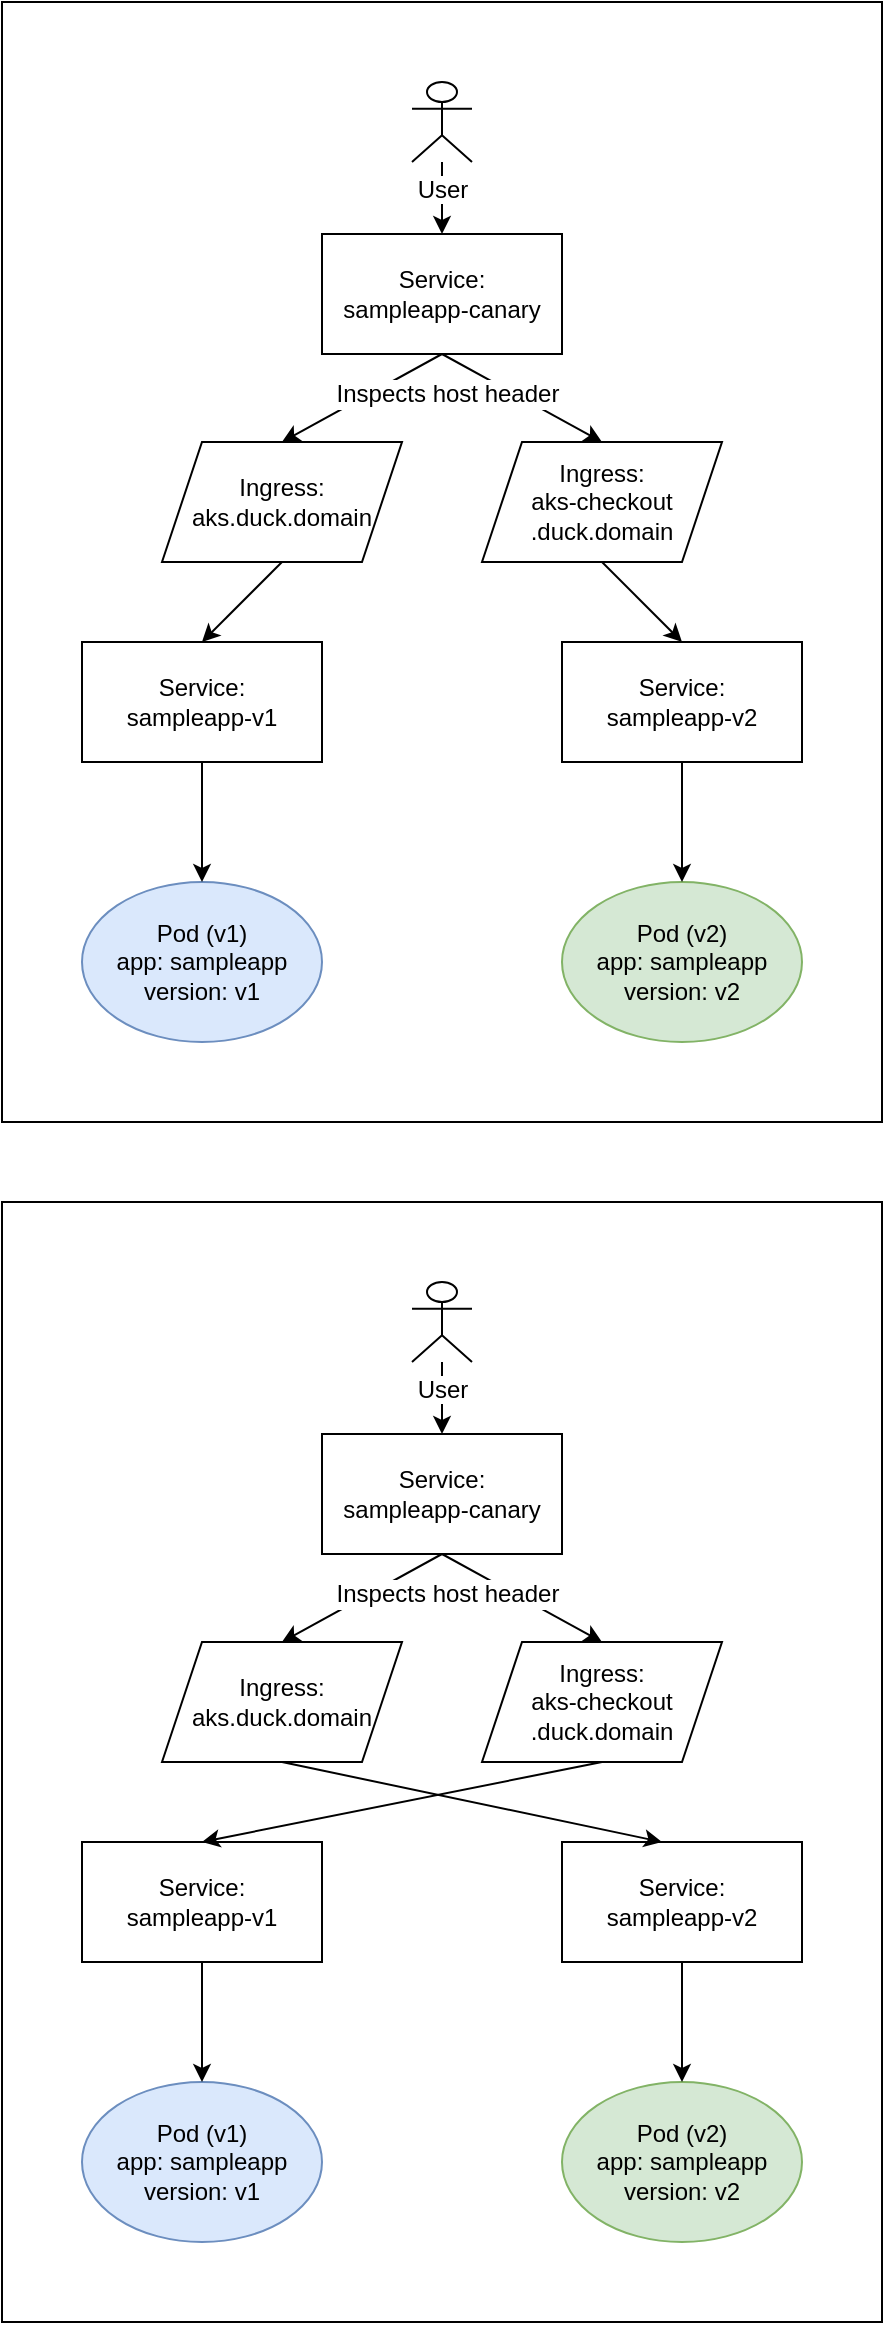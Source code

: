 <mxfile version="18.0.6" type="device"><diagram id="1lq1W2SajrmzMTIN7bmW" name="Page-1"><mxGraphModel dx="942" dy="1837" grid="1" gridSize="10" guides="1" tooltips="1" connect="1" arrows="1" fold="1" page="1" pageScale="1" pageWidth="850" pageHeight="1100" math="0" shadow="0"><root><mxCell id="0"/><mxCell id="1" parent="0"/><mxCell id="W7A__ZBEk_Dwhfq51osa-26" value="" style="rounded=0;whiteSpace=wrap;html=1;labelBackgroundColor=default;" vertex="1" parent="1"><mxGeometry x="160" y="560" width="440" height="560" as="geometry"/></mxCell><mxCell id="W7A__ZBEk_Dwhfq51osa-25" value="" style="rounded=0;whiteSpace=wrap;html=1;labelBackgroundColor=default;" vertex="1" parent="1"><mxGeometry x="160" y="-40" width="440" height="560" as="geometry"/></mxCell><mxCell id="W7A__ZBEk_Dwhfq51osa-5" style="edgeStyle=none;rounded=0;orthogonalLoop=1;jettySize=auto;html=1;exitX=0.5;exitY=1;exitDx=0;exitDy=0;entryX=0.5;entryY=0;entryDx=0;entryDy=0;" edge="1" parent="1" source="4RuHpGMXHugHZ4LtvDfN-1" target="W7A__ZBEk_Dwhfq51osa-2"><mxGeometry relative="1" as="geometry"/></mxCell><mxCell id="W7A__ZBEk_Dwhfq51osa-6" style="edgeStyle=none;rounded=0;orthogonalLoop=1;jettySize=auto;html=1;exitX=0.5;exitY=1;exitDx=0;exitDy=0;entryX=0.5;entryY=0;entryDx=0;entryDy=0;" edge="1" parent="1" source="4RuHpGMXHugHZ4LtvDfN-1" target="W7A__ZBEk_Dwhfq51osa-1"><mxGeometry relative="1" as="geometry"/></mxCell><mxCell id="4RuHpGMXHugHZ4LtvDfN-1" value="Service:&lt;br&gt;sampleapp-canary" style="rounded=0;whiteSpace=wrap;html=1;" parent="1" vertex="1"><mxGeometry x="320" y="76" width="120" height="60" as="geometry"/></mxCell><mxCell id="4RuHpGMXHugHZ4LtvDfN-2" value="Pod (v1)&lt;br&gt;app: sampleapp&lt;br&gt;version: v1" style="ellipse;whiteSpace=wrap;html=1;fillColor=#dae8fc;strokeColor=#6c8ebf;" parent="1" vertex="1"><mxGeometry x="200" y="400" width="120" height="80" as="geometry"/></mxCell><mxCell id="4RuHpGMXHugHZ4LtvDfN-3" value="Pod (v2)&lt;br&gt;app: sampleapp&lt;br&gt;version: v2" style="ellipse;whiteSpace=wrap;html=1;fillColor=#d5e8d4;strokeColor=#82b366;" parent="1" vertex="1"><mxGeometry x="440" y="400" width="120" height="80" as="geometry"/></mxCell><mxCell id="4RuHpGMXHugHZ4LtvDfN-8" style="edgeStyle=none;rounded=0;orthogonalLoop=1;jettySize=auto;html=1;exitX=0.5;exitY=1;exitDx=0;exitDy=0;" parent="1" source="4RuHpGMXHugHZ4LtvDfN-5" target="4RuHpGMXHugHZ4LtvDfN-3" edge="1"><mxGeometry relative="1" as="geometry"/></mxCell><mxCell id="4RuHpGMXHugHZ4LtvDfN-5" value="Service:&lt;br&gt;sampleapp-v2" style="rounded=0;whiteSpace=wrap;html=1;" parent="1" vertex="1"><mxGeometry x="440" y="280" width="120" height="60" as="geometry"/></mxCell><mxCell id="4RuHpGMXHugHZ4LtvDfN-7" style="edgeStyle=none;rounded=0;orthogonalLoop=1;jettySize=auto;html=1;exitX=0.5;exitY=1;exitDx=0;exitDy=0;entryX=0.5;entryY=0;entryDx=0;entryDy=0;" parent="1" source="4RuHpGMXHugHZ4LtvDfN-6" target="4RuHpGMXHugHZ4LtvDfN-2" edge="1"><mxGeometry relative="1" as="geometry"/></mxCell><mxCell id="4RuHpGMXHugHZ4LtvDfN-6" value="&lt;span style=&quot;&quot;&gt;Service:&lt;/span&gt;&lt;br style=&quot;&quot;&gt;&lt;span style=&quot;&quot;&gt;sampleapp-v1&lt;/span&gt;" style="rounded=0;whiteSpace=wrap;html=1;" parent="1" vertex="1"><mxGeometry x="200" y="280" width="120" height="60" as="geometry"/></mxCell><mxCell id="4RuHpGMXHugHZ4LtvDfN-23" value="" style="edgeStyle=none;rounded=0;orthogonalLoop=1;jettySize=auto;html=1;" parent="1" source="4RuHpGMXHugHZ4LtvDfN-20" target="4RuHpGMXHugHZ4LtvDfN-1" edge="1"><mxGeometry relative="1" as="geometry"/></mxCell><mxCell id="4RuHpGMXHugHZ4LtvDfN-20" value="User" style="shape=umlActor;verticalLabelPosition=bottom;verticalAlign=top;html=1;outlineConnect=0;labelBackgroundColor=default;" parent="1" vertex="1"><mxGeometry x="365" width="30" height="40" as="geometry"/></mxCell><mxCell id="W7A__ZBEk_Dwhfq51osa-3" style="rounded=0;orthogonalLoop=1;jettySize=auto;html=1;exitX=0.5;exitY=1;exitDx=0;exitDy=0;entryX=0.5;entryY=0;entryDx=0;entryDy=0;" edge="1" parent="1" source="W7A__ZBEk_Dwhfq51osa-1" target="4RuHpGMXHugHZ4LtvDfN-6"><mxGeometry relative="1" as="geometry"/></mxCell><mxCell id="W7A__ZBEk_Dwhfq51osa-1" value="Ingress:&lt;br&gt;aks.duck.domain" style="shape=parallelogram;perimeter=parallelogramPerimeter;whiteSpace=wrap;html=1;fixedSize=1;" vertex="1" parent="1"><mxGeometry x="240" y="180" width="120" height="60" as="geometry"/></mxCell><mxCell id="W7A__ZBEk_Dwhfq51osa-4" style="edgeStyle=none;rounded=0;orthogonalLoop=1;jettySize=auto;html=1;exitX=0.5;exitY=1;exitDx=0;exitDy=0;entryX=0.5;entryY=0;entryDx=0;entryDy=0;" edge="1" parent="1" source="W7A__ZBEk_Dwhfq51osa-2" target="4RuHpGMXHugHZ4LtvDfN-5"><mxGeometry relative="1" as="geometry"/></mxCell><mxCell id="W7A__ZBEk_Dwhfq51osa-2" value="Ingress:&lt;br&gt;aks-checkout&lt;br&gt;.duck.domain" style="shape=parallelogram;perimeter=parallelogramPerimeter;whiteSpace=wrap;html=1;fixedSize=1;" vertex="1" parent="1"><mxGeometry x="400" y="180" width="120" height="60" as="geometry"/></mxCell><mxCell id="W7A__ZBEk_Dwhfq51osa-7" value="Inspects host header" style="text;html=1;strokeColor=none;fillColor=none;align=center;verticalAlign=middle;whiteSpace=wrap;rounded=0;labelBackgroundColor=default;" vertex="1" parent="1"><mxGeometry x="313" y="141" width="140" height="30" as="geometry"/></mxCell><mxCell id="W7A__ZBEk_Dwhfq51osa-9" style="edgeStyle=none;rounded=0;orthogonalLoop=1;jettySize=auto;html=1;exitX=0.5;exitY=1;exitDx=0;exitDy=0;entryX=0.5;entryY=0;entryDx=0;entryDy=0;" edge="1" parent="1" source="W7A__ZBEk_Dwhfq51osa-11" target="W7A__ZBEk_Dwhfq51osa-23"><mxGeometry relative="1" as="geometry"/></mxCell><mxCell id="W7A__ZBEk_Dwhfq51osa-10" style="edgeStyle=none;rounded=0;orthogonalLoop=1;jettySize=auto;html=1;exitX=0.5;exitY=1;exitDx=0;exitDy=0;entryX=0.5;entryY=0;entryDx=0;entryDy=0;" edge="1" parent="1" source="W7A__ZBEk_Dwhfq51osa-11" target="W7A__ZBEk_Dwhfq51osa-21"><mxGeometry relative="1" as="geometry"/></mxCell><mxCell id="W7A__ZBEk_Dwhfq51osa-11" value="Service:&lt;br&gt;sampleapp-canary" style="rounded=0;whiteSpace=wrap;html=1;" vertex="1" parent="1"><mxGeometry x="320" y="676" width="120" height="60" as="geometry"/></mxCell><mxCell id="W7A__ZBEk_Dwhfq51osa-12" value="Pod (v1)&lt;br&gt;app: sampleapp&lt;br&gt;version: v1" style="ellipse;whiteSpace=wrap;html=1;fillColor=#dae8fc;strokeColor=#6c8ebf;" vertex="1" parent="1"><mxGeometry x="200" y="1000" width="120" height="80" as="geometry"/></mxCell><mxCell id="W7A__ZBEk_Dwhfq51osa-13" value="Pod (v2)&lt;br&gt;app: sampleapp&lt;br&gt;version: v2" style="ellipse;whiteSpace=wrap;html=1;fillColor=#d5e8d4;strokeColor=#82b366;" vertex="1" parent="1"><mxGeometry x="440" y="1000" width="120" height="80" as="geometry"/></mxCell><mxCell id="W7A__ZBEk_Dwhfq51osa-14" style="edgeStyle=none;rounded=0;orthogonalLoop=1;jettySize=auto;html=1;exitX=0.5;exitY=1;exitDx=0;exitDy=0;" edge="1" parent="1" source="W7A__ZBEk_Dwhfq51osa-15" target="W7A__ZBEk_Dwhfq51osa-13"><mxGeometry relative="1" as="geometry"/></mxCell><mxCell id="W7A__ZBEk_Dwhfq51osa-15" value="Service:&lt;br&gt;sampleapp-v2" style="rounded=0;whiteSpace=wrap;html=1;" vertex="1" parent="1"><mxGeometry x="440" y="880" width="120" height="60" as="geometry"/></mxCell><mxCell id="W7A__ZBEk_Dwhfq51osa-16" style="edgeStyle=none;rounded=0;orthogonalLoop=1;jettySize=auto;html=1;exitX=0.5;exitY=1;exitDx=0;exitDy=0;entryX=0.5;entryY=0;entryDx=0;entryDy=0;" edge="1" parent="1" source="W7A__ZBEk_Dwhfq51osa-17" target="W7A__ZBEk_Dwhfq51osa-12"><mxGeometry relative="1" as="geometry"/></mxCell><mxCell id="W7A__ZBEk_Dwhfq51osa-17" value="&lt;span style=&quot;&quot;&gt;Service:&lt;/span&gt;&lt;br style=&quot;&quot;&gt;&lt;span style=&quot;&quot;&gt;sampleapp-v1&lt;/span&gt;" style="rounded=0;whiteSpace=wrap;html=1;" vertex="1" parent="1"><mxGeometry x="200" y="880" width="120" height="60" as="geometry"/></mxCell><mxCell id="W7A__ZBEk_Dwhfq51osa-18" value="" style="edgeStyle=none;rounded=0;orthogonalLoop=1;jettySize=auto;html=1;" edge="1" parent="1" source="W7A__ZBEk_Dwhfq51osa-19" target="W7A__ZBEk_Dwhfq51osa-11"><mxGeometry relative="1" as="geometry"/></mxCell><mxCell id="W7A__ZBEk_Dwhfq51osa-19" value="User" style="shape=umlActor;verticalLabelPosition=bottom;verticalAlign=top;html=1;outlineConnect=0;labelBackgroundColor=default;" vertex="1" parent="1"><mxGeometry x="365" y="600" width="30" height="40" as="geometry"/></mxCell><mxCell id="W7A__ZBEk_Dwhfq51osa-20" style="rounded=0;orthogonalLoop=1;jettySize=auto;html=1;exitX=0.5;exitY=1;exitDx=0;exitDy=0;" edge="1" parent="1" source="W7A__ZBEk_Dwhfq51osa-21"><mxGeometry relative="1" as="geometry"><mxPoint x="490" y="880" as="targetPoint"/></mxGeometry></mxCell><mxCell id="W7A__ZBEk_Dwhfq51osa-21" value="Ingress:&lt;br&gt;aks.duck.domain" style="shape=parallelogram;perimeter=parallelogramPerimeter;whiteSpace=wrap;html=1;fixedSize=1;" vertex="1" parent="1"><mxGeometry x="240" y="780" width="120" height="60" as="geometry"/></mxCell><mxCell id="W7A__ZBEk_Dwhfq51osa-22" style="edgeStyle=none;rounded=0;orthogonalLoop=1;jettySize=auto;html=1;exitX=0.5;exitY=1;exitDx=0;exitDy=0;" edge="1" parent="1" source="W7A__ZBEk_Dwhfq51osa-23"><mxGeometry relative="1" as="geometry"><mxPoint x="260" y="880" as="targetPoint"/></mxGeometry></mxCell><mxCell id="W7A__ZBEk_Dwhfq51osa-23" value="Ingress:&lt;br&gt;aks-checkout&lt;br&gt;.duck.domain" style="shape=parallelogram;perimeter=parallelogramPerimeter;whiteSpace=wrap;html=1;fixedSize=1;" vertex="1" parent="1"><mxGeometry x="400" y="780" width="120" height="60" as="geometry"/></mxCell><mxCell id="W7A__ZBEk_Dwhfq51osa-24" value="Inspects host header" style="text;html=1;strokeColor=none;fillColor=none;align=center;verticalAlign=middle;whiteSpace=wrap;rounded=0;labelBackgroundColor=default;" vertex="1" parent="1"><mxGeometry x="313" y="741" width="140" height="30" as="geometry"/></mxCell></root></mxGraphModel></diagram></mxfile>